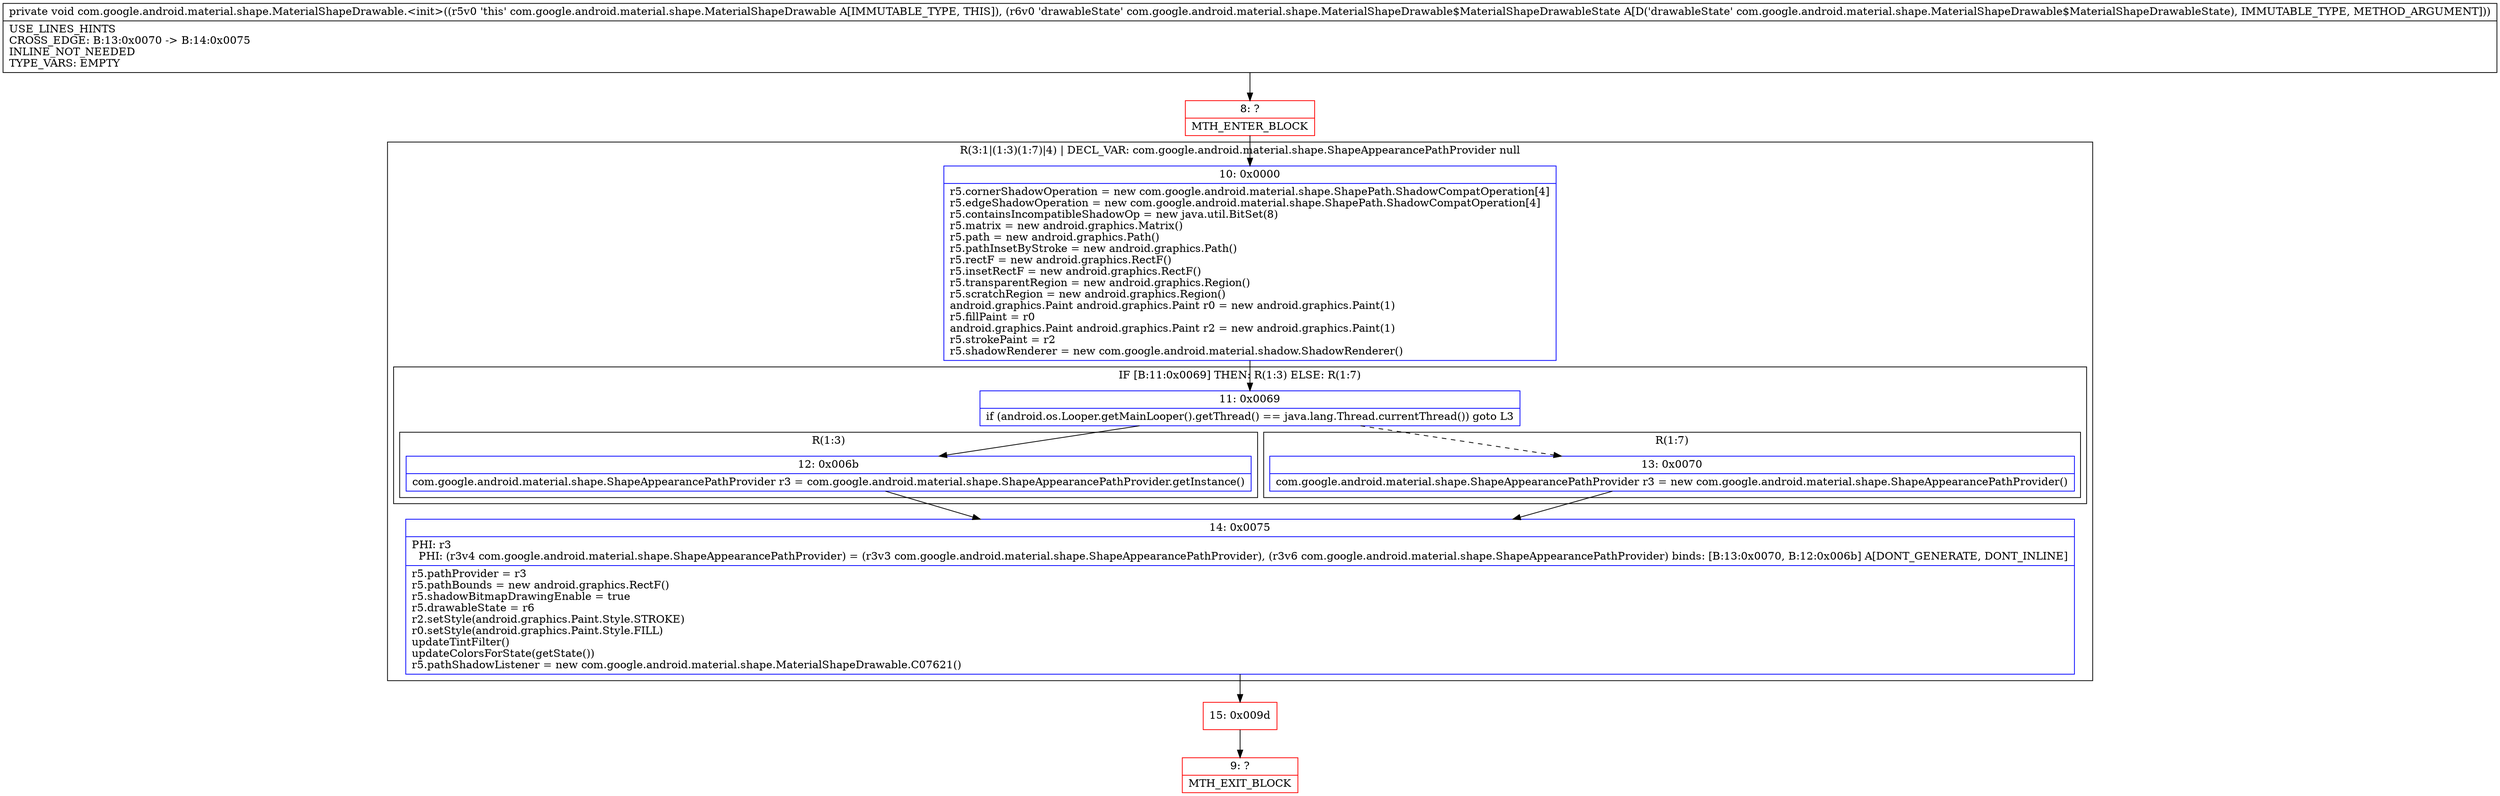 digraph "CFG forcom.google.android.material.shape.MaterialShapeDrawable.\<init\>(Lcom\/google\/android\/material\/shape\/MaterialShapeDrawable$MaterialShapeDrawableState;)V" {
subgraph cluster_Region_2063383367 {
label = "R(3:1|(1:3)(1:7)|4) | DECL_VAR: com.google.android.material.shape.ShapeAppearancePathProvider null\l";
node [shape=record,color=blue];
Node_10 [shape=record,label="{10\:\ 0x0000|r5.cornerShadowOperation = new com.google.android.material.shape.ShapePath.ShadowCompatOperation[4]\lr5.edgeShadowOperation = new com.google.android.material.shape.ShapePath.ShadowCompatOperation[4]\lr5.containsIncompatibleShadowOp = new java.util.BitSet(8)\lr5.matrix = new android.graphics.Matrix()\lr5.path = new android.graphics.Path()\lr5.pathInsetByStroke = new android.graphics.Path()\lr5.rectF = new android.graphics.RectF()\lr5.insetRectF = new android.graphics.RectF()\lr5.transparentRegion = new android.graphics.Region()\lr5.scratchRegion = new android.graphics.Region()\landroid.graphics.Paint android.graphics.Paint r0 = new android.graphics.Paint(1)\lr5.fillPaint = r0\landroid.graphics.Paint android.graphics.Paint r2 = new android.graphics.Paint(1)\lr5.strokePaint = r2\lr5.shadowRenderer = new com.google.android.material.shadow.ShadowRenderer()\l}"];
subgraph cluster_IfRegion_1239468841 {
label = "IF [B:11:0x0069] THEN: R(1:3) ELSE: R(1:7)";
node [shape=record,color=blue];
Node_11 [shape=record,label="{11\:\ 0x0069|if (android.os.Looper.getMainLooper().getThread() == java.lang.Thread.currentThread()) goto L3\l}"];
subgraph cluster_Region_2034966831 {
label = "R(1:3)";
node [shape=record,color=blue];
Node_12 [shape=record,label="{12\:\ 0x006b|com.google.android.material.shape.ShapeAppearancePathProvider r3 = com.google.android.material.shape.ShapeAppearancePathProvider.getInstance()\l}"];
}
subgraph cluster_Region_2117733431 {
label = "R(1:7)";
node [shape=record,color=blue];
Node_13 [shape=record,label="{13\:\ 0x0070|com.google.android.material.shape.ShapeAppearancePathProvider r3 = new com.google.android.material.shape.ShapeAppearancePathProvider()\l}"];
}
}
Node_14 [shape=record,label="{14\:\ 0x0075|PHI: r3 \l  PHI: (r3v4 com.google.android.material.shape.ShapeAppearancePathProvider) = (r3v3 com.google.android.material.shape.ShapeAppearancePathProvider), (r3v6 com.google.android.material.shape.ShapeAppearancePathProvider) binds: [B:13:0x0070, B:12:0x006b] A[DONT_GENERATE, DONT_INLINE]\l|r5.pathProvider = r3\lr5.pathBounds = new android.graphics.RectF()\lr5.shadowBitmapDrawingEnable = true\lr5.drawableState = r6\lr2.setStyle(android.graphics.Paint.Style.STROKE)\lr0.setStyle(android.graphics.Paint.Style.FILL)\lupdateTintFilter()\lupdateColorsForState(getState())\lr5.pathShadowListener = new com.google.android.material.shape.MaterialShapeDrawable.C07621()\l}"];
}
Node_8 [shape=record,color=red,label="{8\:\ ?|MTH_ENTER_BLOCK\l}"];
Node_15 [shape=record,color=red,label="{15\:\ 0x009d}"];
Node_9 [shape=record,color=red,label="{9\:\ ?|MTH_EXIT_BLOCK\l}"];
MethodNode[shape=record,label="{private void com.google.android.material.shape.MaterialShapeDrawable.\<init\>((r5v0 'this' com.google.android.material.shape.MaterialShapeDrawable A[IMMUTABLE_TYPE, THIS]), (r6v0 'drawableState' com.google.android.material.shape.MaterialShapeDrawable$MaterialShapeDrawableState A[D('drawableState' com.google.android.material.shape.MaterialShapeDrawable$MaterialShapeDrawableState), IMMUTABLE_TYPE, METHOD_ARGUMENT]))  | USE_LINES_HINTS\lCROSS_EDGE: B:13:0x0070 \-\> B:14:0x0075\lINLINE_NOT_NEEDED\lTYPE_VARS: EMPTY\l}"];
MethodNode -> Node_8;Node_10 -> Node_11;
Node_11 -> Node_12;
Node_11 -> Node_13[style=dashed];
Node_12 -> Node_14;
Node_13 -> Node_14;
Node_14 -> Node_15;
Node_8 -> Node_10;
Node_15 -> Node_9;
}

